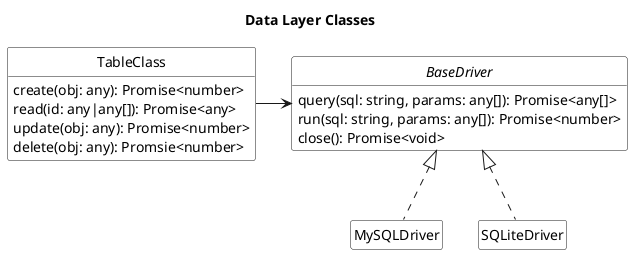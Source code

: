 @startuml datalayer

skinparam shadowing false
skinparam class{
	BackgroundColor white
}
hide empty members
hide circles

title Data Layer Classes

interface BaseDriver {
	query(sql: string, params: any[]): Promise<any[]>
	run(sql: string, params: any[]): Promise<number>
	close(): Promise<void>
}

class MySQLDriver implements BaseDriver {}
class SQLiteDriver implements BaseDriver {}

class TableClass {
	create(obj: any): Promise<number>
	read(id: any|any[]): Promise<any>
	update(obj: any): Promise<number>
	delete(obj: any): Promsie<number>
}

TableClass -> BaseDriver

@enduml
